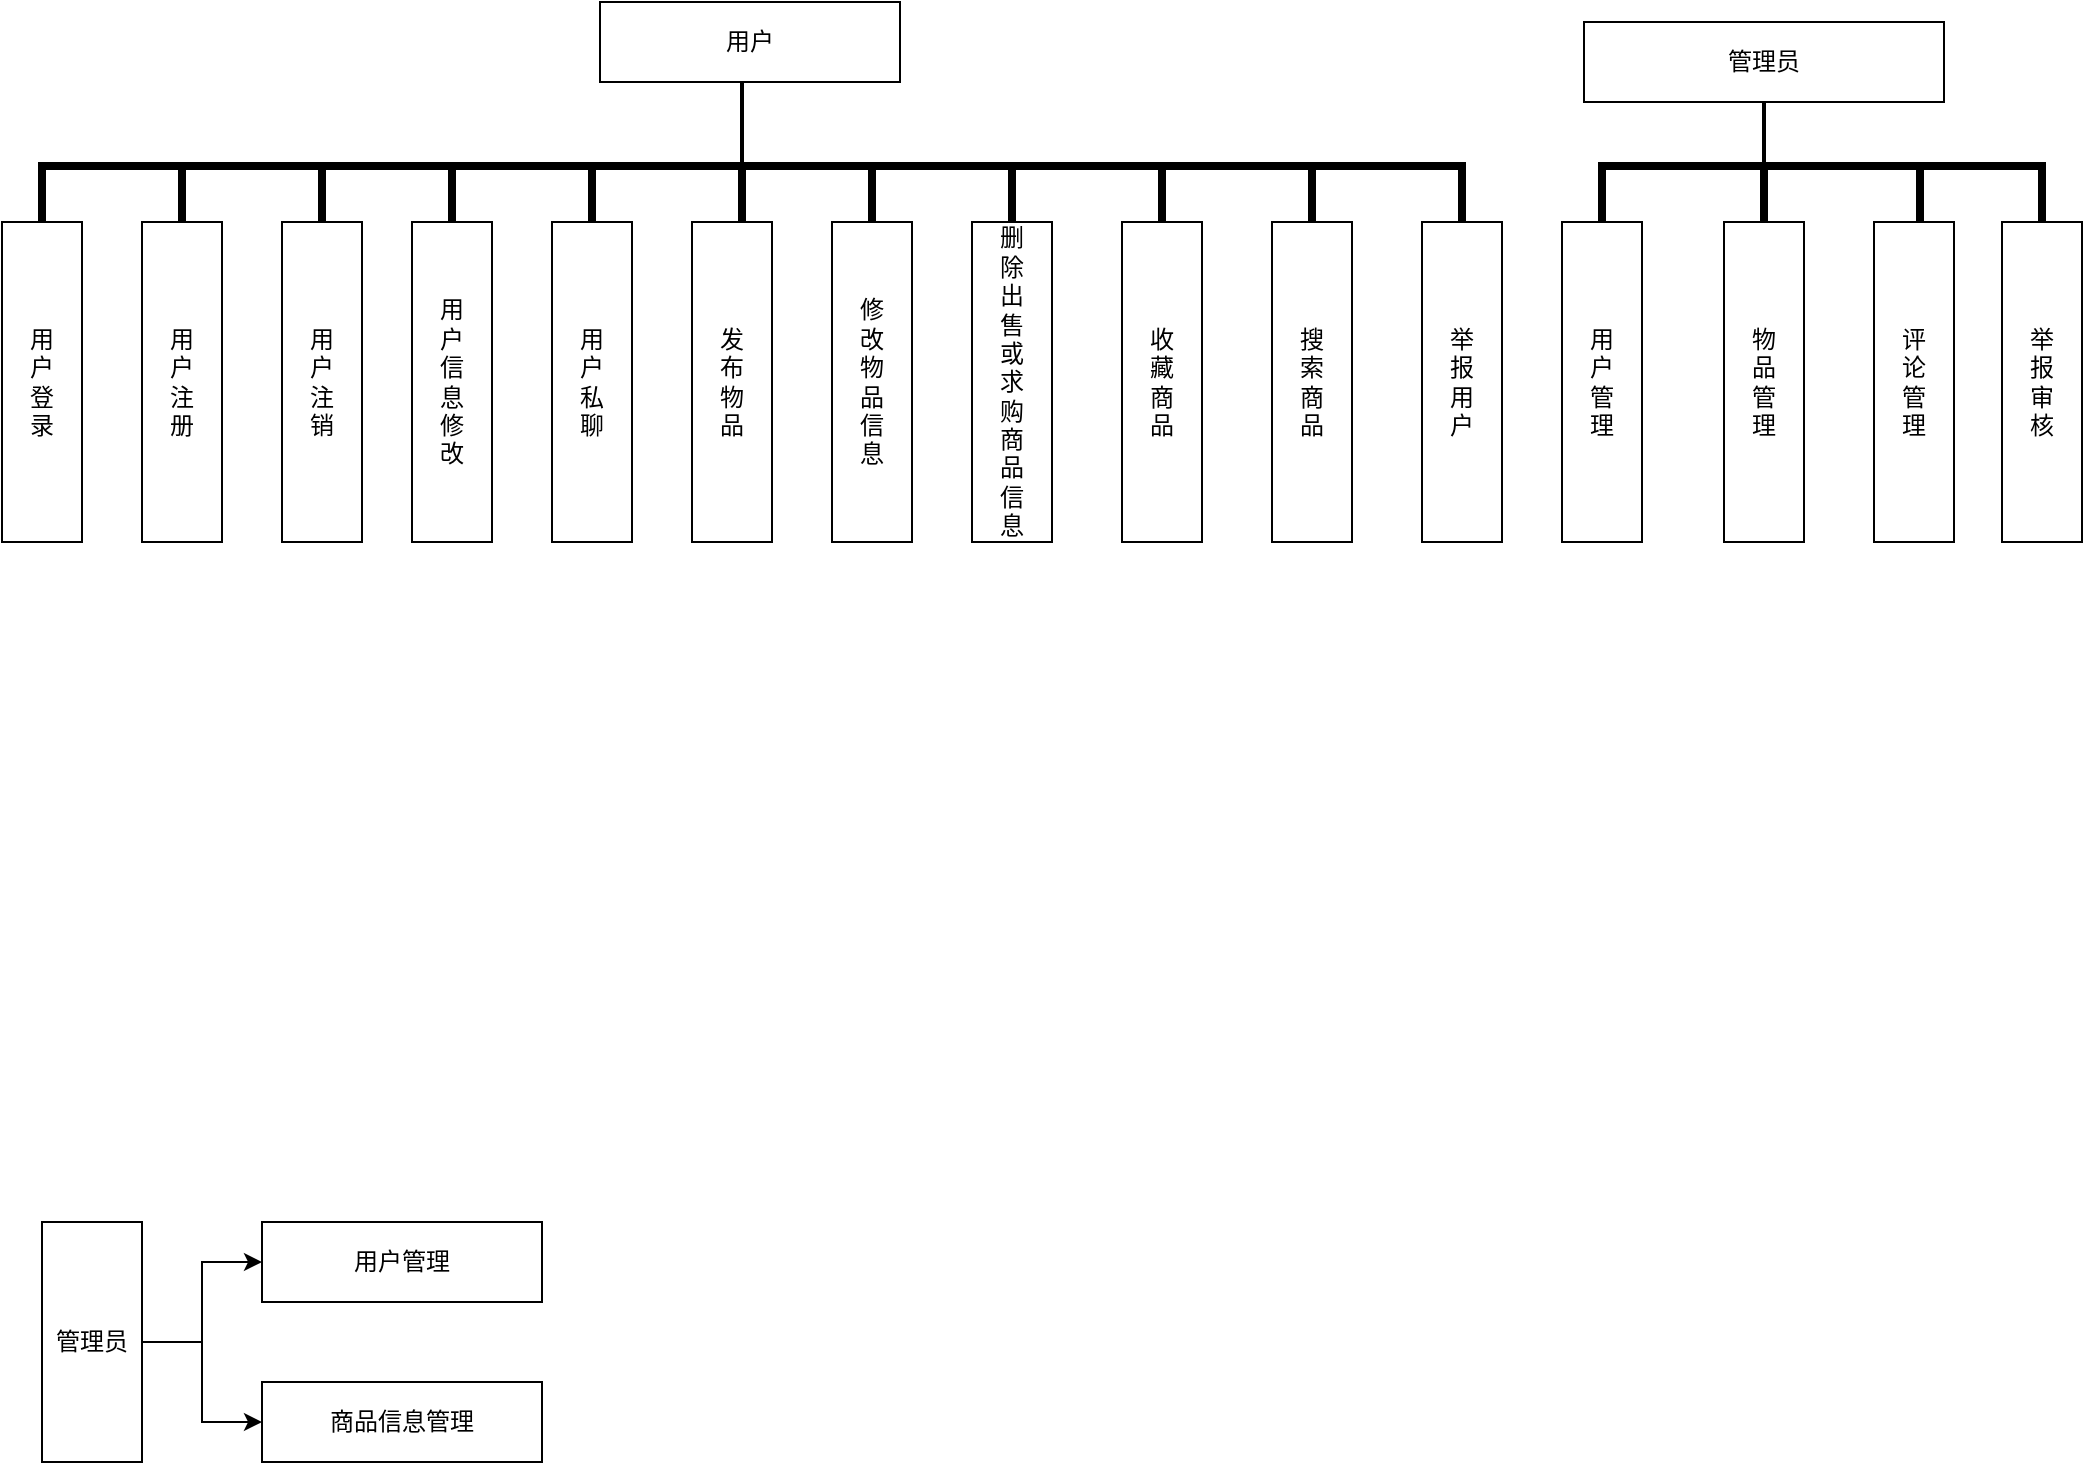 <mxfile version="24.0.7" type="github">
  <diagram id="8NiMLxr8s7SlpGP2j4rl" name="第 1 页">
    <mxGraphModel dx="1216" dy="485" grid="1" gridSize="10" guides="1" tooltips="1" connect="1" arrows="1" fold="1" page="1" pageScale="1" pageWidth="827" pageHeight="1169" math="0" shadow="0">
      <root>
        <mxCell id="0" />
        <mxCell id="1" parent="0" />
        <mxCell id="yjyAZag0v-w1nwtXMWmd-1" value="用户" style="rounded=0;whiteSpace=wrap;html=1;" parent="1" vertex="1">
          <mxGeometry x="339" y="340" width="150" height="40" as="geometry" />
        </mxCell>
        <mxCell id="yjyAZag0v-w1nwtXMWmd-4" value="用&lt;br&gt;户&lt;br&gt;注&lt;br&gt;册" style="rounded=0;whiteSpace=wrap;html=1;" parent="1" vertex="1">
          <mxGeometry x="110" y="450" width="40" height="160" as="geometry" />
        </mxCell>
        <mxCell id="yjyAZag0v-w1nwtXMWmd-47" style="edgeStyle=orthogonalEdgeStyle;rounded=0;orthogonalLoop=1;jettySize=auto;html=1;entryX=0;entryY=0.5;entryDx=0;entryDy=0;" parent="1" source="yjyAZag0v-w1nwtXMWmd-29" target="yjyAZag0v-w1nwtXMWmd-32" edge="1">
          <mxGeometry relative="1" as="geometry" />
        </mxCell>
        <mxCell id="yjyAZag0v-w1nwtXMWmd-48" style="edgeStyle=orthogonalEdgeStyle;rounded=0;orthogonalLoop=1;jettySize=auto;html=1;entryX=0;entryY=0.5;entryDx=0;entryDy=0;" parent="1" source="yjyAZag0v-w1nwtXMWmd-29" target="yjyAZag0v-w1nwtXMWmd-33" edge="1">
          <mxGeometry relative="1" as="geometry" />
        </mxCell>
        <mxCell id="yjyAZag0v-w1nwtXMWmd-29" value="管理员" style="rounded=0;whiteSpace=wrap;html=1;" parent="1" vertex="1">
          <mxGeometry x="60" y="950" width="50" height="120" as="geometry" />
        </mxCell>
        <mxCell id="yjyAZag0v-w1nwtXMWmd-32" value="用户管理" style="rounded=0;whiteSpace=wrap;html=1;" parent="1" vertex="1">
          <mxGeometry x="170" y="950" width="140" height="40" as="geometry" />
        </mxCell>
        <mxCell id="yjyAZag0v-w1nwtXMWmd-33" value="商品信息管理" style="rounded=0;whiteSpace=wrap;html=1;" parent="1" vertex="1">
          <mxGeometry x="170" y="1030" width="140" height="40" as="geometry" />
        </mxCell>
        <mxCell id="NlK2RtDDk6uxh0RXDttx-1" value="用&lt;br&gt;户&lt;br&gt;登&lt;br&gt;录" style="rounded=0;whiteSpace=wrap;html=1;" parent="1" vertex="1">
          <mxGeometry x="40" y="450" width="40" height="160" as="geometry" />
        </mxCell>
        <mxCell id="NlK2RtDDk6uxh0RXDttx-3" value="用&lt;br&gt;户&lt;br&gt;注&lt;br&gt;销" style="rounded=0;whiteSpace=wrap;html=1;" parent="1" vertex="1">
          <mxGeometry x="180" y="450" width="40" height="160" as="geometry" />
        </mxCell>
        <mxCell id="NlK2RtDDk6uxh0RXDttx-4" value="用&lt;br&gt;户&lt;br&gt;信&lt;br&gt;息&lt;br&gt;修&lt;br&gt;改" style="rounded=0;whiteSpace=wrap;html=1;" parent="1" vertex="1">
          <mxGeometry x="245" y="450" width="40" height="160" as="geometry" />
        </mxCell>
        <mxCell id="NlK2RtDDk6uxh0RXDttx-5" value="用&lt;br&gt;户&lt;br&gt;私&lt;br&gt;聊" style="rounded=0;whiteSpace=wrap;html=1;" parent="1" vertex="1">
          <mxGeometry x="315" y="450" width="40" height="160" as="geometry" />
        </mxCell>
        <mxCell id="NlK2RtDDk6uxh0RXDttx-6" value="发&lt;div&gt;布&lt;/div&gt;&lt;div&gt;物&lt;/div&gt;&lt;div&gt;品&lt;/div&gt;" style="rounded=0;whiteSpace=wrap;html=1;" parent="1" vertex="1">
          <mxGeometry x="385" y="450" width="40" height="160" as="geometry" />
        </mxCell>
        <mxCell id="NlK2RtDDk6uxh0RXDttx-7" value="修&lt;br&gt;改&lt;br&gt;物&lt;br&gt;品&lt;br&gt;信&lt;br&gt;息" style="rounded=0;whiteSpace=wrap;html=1;" parent="1" vertex="1">
          <mxGeometry x="455" y="450" width="40" height="160" as="geometry" />
        </mxCell>
        <mxCell id="NlK2RtDDk6uxh0RXDttx-8" value="删&lt;br&gt;除&lt;br&gt;出&lt;br&gt;售&lt;br&gt;或&lt;br&gt;求&lt;br&gt;购&lt;br&gt;商&lt;br&gt;品&lt;br&gt;信&lt;br&gt;息" style="rounded=0;whiteSpace=wrap;html=1;" parent="1" vertex="1">
          <mxGeometry x="525" y="450" width="40" height="160" as="geometry" />
        </mxCell>
        <mxCell id="NlK2RtDDk6uxh0RXDttx-9" value="收&lt;br&gt;藏&lt;br&gt;商&lt;br&gt;品" style="rounded=0;whiteSpace=wrap;html=1;" parent="1" vertex="1">
          <mxGeometry x="600" y="450" width="40" height="160" as="geometry" />
        </mxCell>
        <mxCell id="NlK2RtDDk6uxh0RXDttx-11" value="用&lt;div&gt;户&lt;/div&gt;&lt;div&gt;管&lt;/div&gt;&lt;div&gt;理&lt;/div&gt;" style="rounded=0;whiteSpace=wrap;html=1;" parent="1" vertex="1">
          <mxGeometry x="820" y="450" width="40" height="160" as="geometry" />
        </mxCell>
        <mxCell id="NlK2RtDDk6uxh0RXDttx-12" value="搜&lt;br&gt;索&lt;br&gt;商&lt;br&gt;品" style="rounded=0;whiteSpace=wrap;html=1;" parent="1" vertex="1">
          <mxGeometry x="675" y="450" width="40" height="160" as="geometry" />
        </mxCell>
        <mxCell id="NlK2RtDDk6uxh0RXDttx-26" value="" style="line;strokeWidth=4;html=1;perimeter=backbonePerimeter;points=[];outlineConnect=0;" parent="1" vertex="1">
          <mxGeometry x="60" y="417" width="390" height="10" as="geometry" />
        </mxCell>
        <mxCell id="NlK2RtDDk6uxh0RXDttx-27" value="" style="line;strokeWidth=2;direction=south;html=1;" parent="1" vertex="1">
          <mxGeometry x="405" y="380" width="10" height="40" as="geometry" />
        </mxCell>
        <mxCell id="NlK2RtDDk6uxh0RXDttx-28" value="" style="line;strokeWidth=4;direction=south;html=1;perimeter=backbonePerimeter;points=[];outlineConnect=0;" parent="1" vertex="1">
          <mxGeometry x="55" y="420" width="10" height="30" as="geometry" />
        </mxCell>
        <mxCell id="NlK2RtDDk6uxh0RXDttx-30" value="" style="line;strokeWidth=4;direction=south;html=1;perimeter=backbonePerimeter;points=[];outlineConnect=0;" parent="1" vertex="1">
          <mxGeometry x="125" y="420" width="10" height="30" as="geometry" />
        </mxCell>
        <mxCell id="NlK2RtDDk6uxh0RXDttx-31" value="" style="line;strokeWidth=4;direction=south;html=1;perimeter=backbonePerimeter;points=[];outlineConnect=0;" parent="1" vertex="1">
          <mxGeometry x="195" y="420" width="10" height="30" as="geometry" />
        </mxCell>
        <mxCell id="NlK2RtDDk6uxh0RXDttx-32" value="" style="line;strokeWidth=4;direction=south;html=1;perimeter=backbonePerimeter;points=[];outlineConnect=0;" parent="1" vertex="1">
          <mxGeometry x="260" y="420" width="10" height="30" as="geometry" />
        </mxCell>
        <mxCell id="NlK2RtDDk6uxh0RXDttx-34" value="" style="line;strokeWidth=4;direction=south;html=1;perimeter=backbonePerimeter;points=[];outlineConnect=0;" parent="1" vertex="1">
          <mxGeometry x="330" y="420" width="10" height="30" as="geometry" />
        </mxCell>
        <mxCell id="NlK2RtDDk6uxh0RXDttx-35" value="" style="line;strokeWidth=4;html=1;perimeter=backbonePerimeter;points=[];outlineConnect=0;" parent="1" vertex="1">
          <mxGeometry x="440" y="417" width="330" height="10" as="geometry" />
        </mxCell>
        <mxCell id="NlK2RtDDk6uxh0RXDttx-37" value="" style="line;strokeWidth=4;direction=south;html=1;perimeter=backbonePerimeter;points=[];outlineConnect=0;" parent="1" vertex="1">
          <mxGeometry x="470" y="420" width="10" height="30" as="geometry" />
        </mxCell>
        <mxCell id="NlK2RtDDk6uxh0RXDttx-38" value="" style="line;strokeWidth=4;direction=south;html=1;perimeter=backbonePerimeter;points=[];outlineConnect=0;" parent="1" vertex="1">
          <mxGeometry x="540" y="420" width="10" height="30" as="geometry" />
        </mxCell>
        <mxCell id="NlK2RtDDk6uxh0RXDttx-39" value="" style="line;strokeWidth=4;direction=south;html=1;perimeter=backbonePerimeter;points=[];outlineConnect=0;" parent="1" vertex="1">
          <mxGeometry x="615" y="420" width="10" height="30" as="geometry" />
        </mxCell>
        <mxCell id="NlK2RtDDk6uxh0RXDttx-40" value="" style="line;strokeWidth=4;direction=south;html=1;perimeter=backbonePerimeter;points=[];outlineConnect=0;" parent="1" vertex="1">
          <mxGeometry x="690" y="420" width="10" height="30" as="geometry" />
        </mxCell>
        <mxCell id="NlK2RtDDk6uxh0RXDttx-42" value="" style="line;strokeWidth=4;direction=south;html=1;perimeter=backbonePerimeter;points=[];outlineConnect=0;" parent="1" vertex="1">
          <mxGeometry x="405" y="420" width="10" height="30" as="geometry" />
        </mxCell>
        <mxCell id="NlK2RtDDk6uxh0RXDttx-43" value="管理员" style="rounded=0;whiteSpace=wrap;html=1;" parent="1" vertex="1">
          <mxGeometry x="831" y="350" width="180" height="40" as="geometry" />
        </mxCell>
        <mxCell id="KC2Nraf15MIij0Vn5Bk0-1" value="物&lt;div&gt;品&lt;/div&gt;&lt;div&gt;管&lt;/div&gt;&lt;div&gt;理&lt;/div&gt;" style="rounded=0;whiteSpace=wrap;html=1;" parent="1" vertex="1">
          <mxGeometry x="901" y="450" width="40" height="160" as="geometry" />
        </mxCell>
        <mxCell id="KC2Nraf15MIij0Vn5Bk0-2" value="评&lt;div&gt;论&lt;/div&gt;&lt;div&gt;管&lt;/div&gt;&lt;div&gt;理&lt;/div&gt;" style="rounded=0;whiteSpace=wrap;html=1;" parent="1" vertex="1">
          <mxGeometry x="976" y="450" width="40" height="160" as="geometry" />
        </mxCell>
        <mxCell id="KC2Nraf15MIij0Vn5Bk0-3" value="" style="line;strokeWidth=4;html=1;perimeter=backbonePerimeter;points=[];outlineConnect=0;" parent="1" vertex="1">
          <mxGeometry x="841" y="417" width="219" height="10" as="geometry" />
        </mxCell>
        <mxCell id="KC2Nraf15MIij0Vn5Bk0-4" value="" style="line;strokeWidth=4;direction=south;html=1;perimeter=backbonePerimeter;points=[];outlineConnect=0;" parent="1" vertex="1">
          <mxGeometry x="835" y="420" width="10" height="30" as="geometry" />
        </mxCell>
        <mxCell id="KC2Nraf15MIij0Vn5Bk0-5" value="" style="line;strokeWidth=2;direction=south;html=1;" parent="1" vertex="1">
          <mxGeometry x="916" y="390" width="10" height="30" as="geometry" />
        </mxCell>
        <mxCell id="KC2Nraf15MIij0Vn5Bk0-6" value="" style="line;strokeWidth=4;direction=south;html=1;perimeter=backbonePerimeter;points=[];outlineConnect=0;" parent="1" vertex="1">
          <mxGeometry x="916" y="420" width="10" height="30" as="geometry" />
        </mxCell>
        <mxCell id="KC2Nraf15MIij0Vn5Bk0-7" value="" style="line;strokeWidth=4;direction=south;html=1;perimeter=backbonePerimeter;points=[];outlineConnect=0;" parent="1" vertex="1">
          <mxGeometry x="994" y="420" width="10" height="30" as="geometry" />
        </mxCell>
        <mxCell id="KC2Nraf15MIij0Vn5Bk0-9" value="举&lt;br&gt;报&lt;br&gt;用&lt;br&gt;户" style="rounded=0;whiteSpace=wrap;html=1;" parent="1" vertex="1">
          <mxGeometry x="750" y="450" width="40" height="160" as="geometry" />
        </mxCell>
        <mxCell id="KC2Nraf15MIij0Vn5Bk0-10" value="" style="line;strokeWidth=4;direction=south;html=1;perimeter=backbonePerimeter;points=[];outlineConnect=0;" parent="1" vertex="1">
          <mxGeometry x="765" y="420" width="10" height="30" as="geometry" />
        </mxCell>
        <mxCell id="7bqUJ95or6y-1zybWrNL-2" value="举&lt;div&gt;报&lt;/div&gt;&lt;div&gt;审&lt;/div&gt;&lt;div&gt;核&lt;/div&gt;" style="rounded=0;whiteSpace=wrap;html=1;" vertex="1" parent="1">
          <mxGeometry x="1040" y="450" width="40" height="160" as="geometry" />
        </mxCell>
        <mxCell id="7bqUJ95or6y-1zybWrNL-3" value="" style="line;strokeWidth=4;direction=south;html=1;perimeter=backbonePerimeter;points=[];outlineConnect=0;" vertex="1" parent="1">
          <mxGeometry x="1055" y="420" width="10" height="30" as="geometry" />
        </mxCell>
      </root>
    </mxGraphModel>
  </diagram>
</mxfile>
